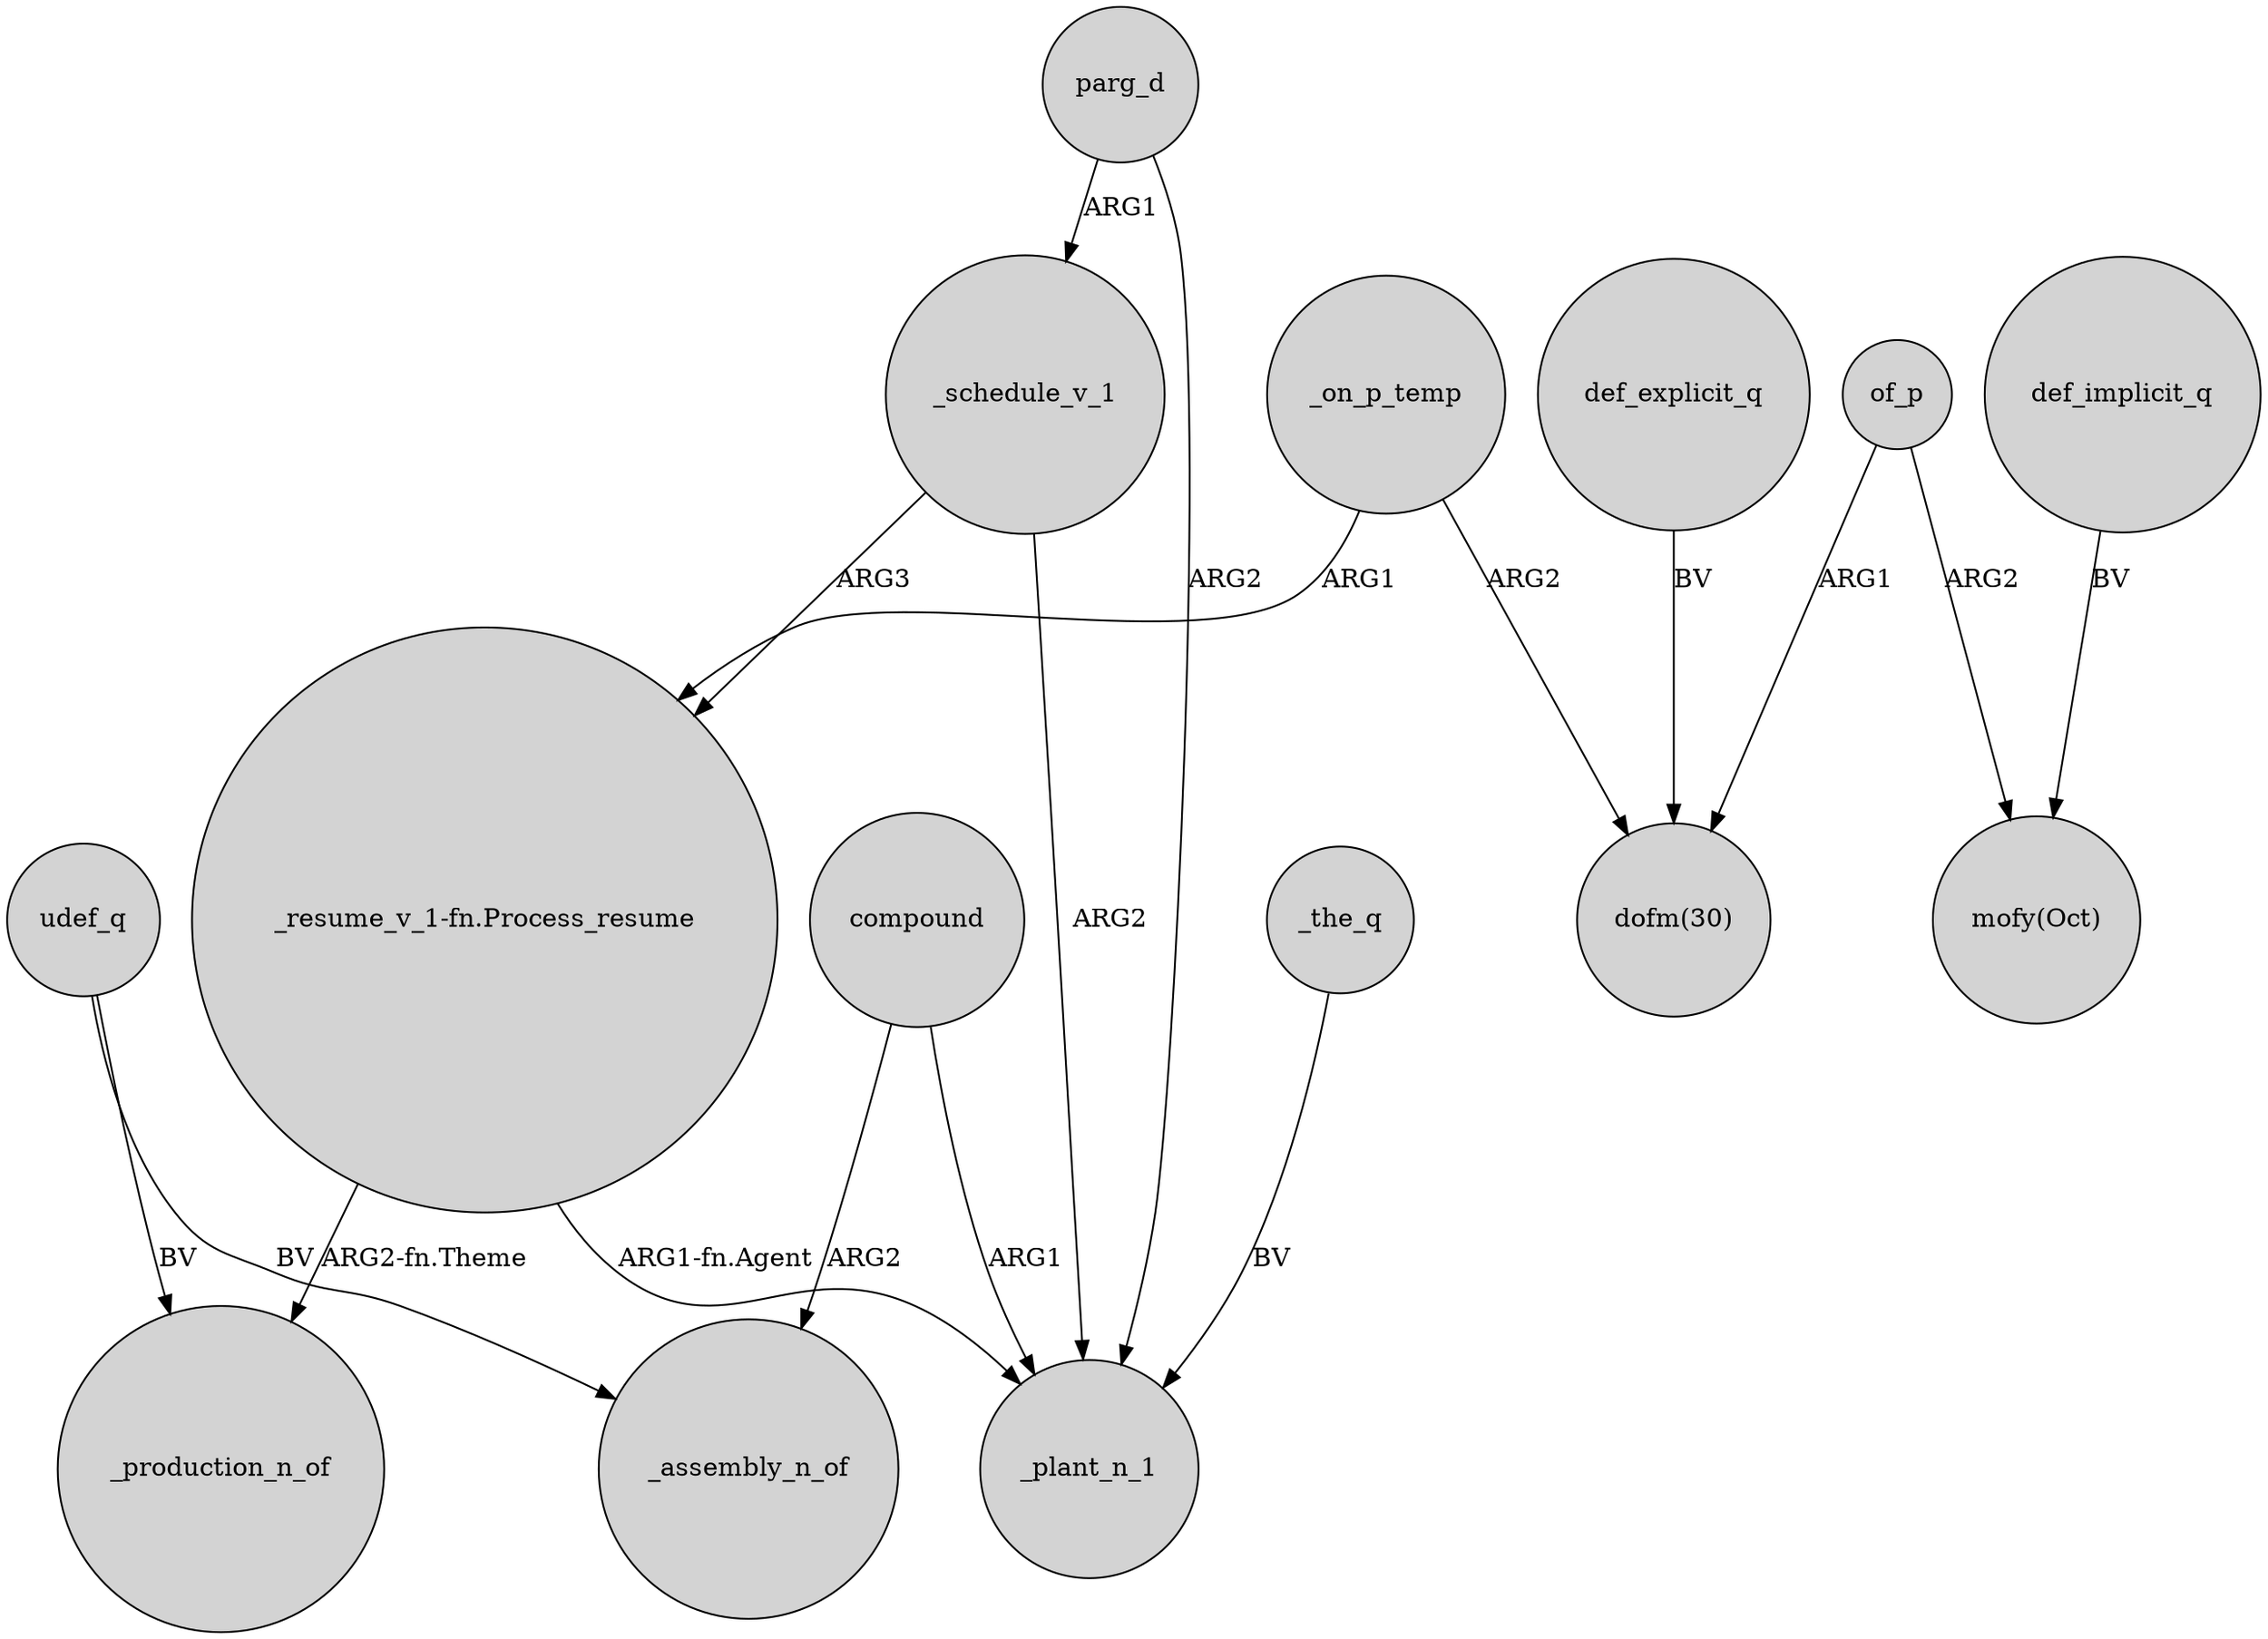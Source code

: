 digraph {
	node [shape=circle style=filled]
	udef_q -> _assembly_n_of [label=BV]
	udef_q -> _production_n_of [label=BV]
	"_resume_v_1-fn.Process_resume" -> _production_n_of [label="ARG2-fn.Theme"]
	def_explicit_q -> "dofm(30)" [label=BV]
	_on_p_temp -> "_resume_v_1-fn.Process_resume" [label=ARG1]
	of_p -> "mofy(Oct)" [label=ARG2]
	_schedule_v_1 -> _plant_n_1 [label=ARG2]
	compound -> _plant_n_1 [label=ARG1]
	parg_d -> _schedule_v_1 [label=ARG1]
	def_implicit_q -> "mofy(Oct)" [label=BV]
	of_p -> "dofm(30)" [label=ARG1]
	_the_q -> _plant_n_1 [label=BV]
	_on_p_temp -> "dofm(30)" [label=ARG2]
	compound -> _assembly_n_of [label=ARG2]
	parg_d -> _plant_n_1 [label=ARG2]
	"_resume_v_1-fn.Process_resume" -> _plant_n_1 [label="ARG1-fn.Agent"]
	_schedule_v_1 -> "_resume_v_1-fn.Process_resume" [label=ARG3]
}

